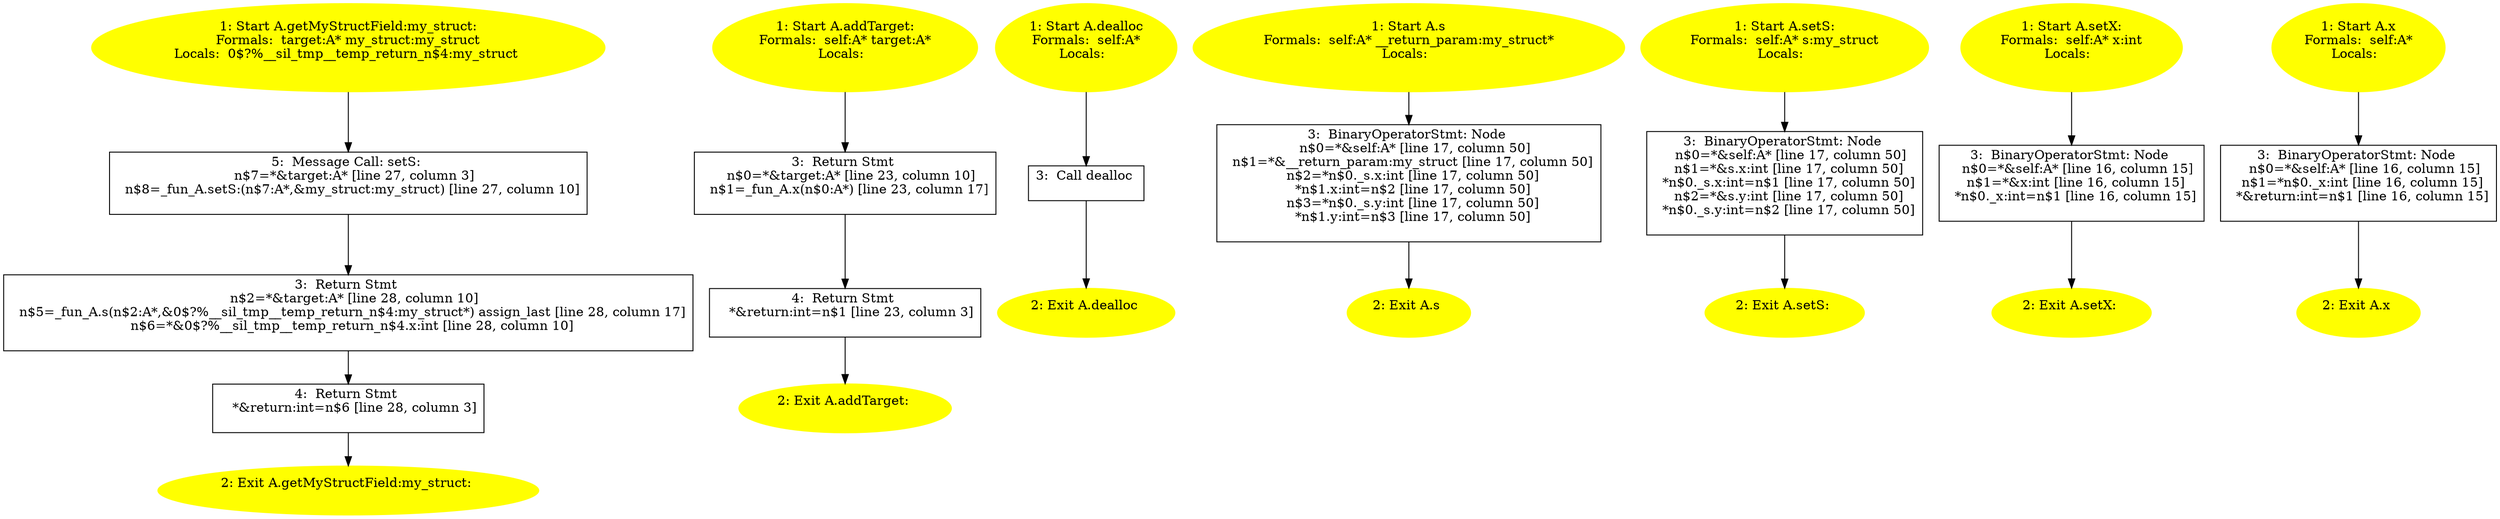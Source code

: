/* @generated */
digraph cfg {
"getMyStructField:my_struct:#A(class A)#class.35da25720e80922866aa41dc70b313cb_1" [label="1: Start A.getMyStructField:my_struct:\nFormals:  target:A* my_struct:my_struct\nLocals:  0$?%__sil_tmp__temp_return_n$4:my_struct \n  " color=yellow style=filled]
	

	 "getMyStructField:my_struct:#A(class A)#class.35da25720e80922866aa41dc70b313cb_1" -> "getMyStructField:my_struct:#A(class A)#class.35da25720e80922866aa41dc70b313cb_5" ;
"getMyStructField:my_struct:#A(class A)#class.35da25720e80922866aa41dc70b313cb_2" [label="2: Exit A.getMyStructField:my_struct: \n  " color=yellow style=filled]
	

"getMyStructField:my_struct:#A(class A)#class.35da25720e80922866aa41dc70b313cb_3" [label="3:  Return Stmt \n   n$2=*&target:A* [line 28, column 10]\n  n$5=_fun_A.s(n$2:A*,&0$?%__sil_tmp__temp_return_n$4:my_struct*) assign_last [line 28, column 17]\n  n$6=*&0$?%__sil_tmp__temp_return_n$4.x:int [line 28, column 10]\n " shape="box"]
	

	 "getMyStructField:my_struct:#A(class A)#class.35da25720e80922866aa41dc70b313cb_3" -> "getMyStructField:my_struct:#A(class A)#class.35da25720e80922866aa41dc70b313cb_4" ;
"getMyStructField:my_struct:#A(class A)#class.35da25720e80922866aa41dc70b313cb_4" [label="4:  Return Stmt \n   *&return:int=n$6 [line 28, column 3]\n " shape="box"]
	

	 "getMyStructField:my_struct:#A(class A)#class.35da25720e80922866aa41dc70b313cb_4" -> "getMyStructField:my_struct:#A(class A)#class.35da25720e80922866aa41dc70b313cb_2" ;
"getMyStructField:my_struct:#A(class A)#class.35da25720e80922866aa41dc70b313cb_5" [label="5:  Message Call: setS: \n   n$7=*&target:A* [line 27, column 3]\n  n$8=_fun_A.setS:(n$7:A*,&my_struct:my_struct) [line 27, column 10]\n " shape="box"]
	

	 "getMyStructField:my_struct:#A(class A)#class.35da25720e80922866aa41dc70b313cb_5" -> "getMyStructField:my_struct:#A(class A)#class.35da25720e80922866aa41dc70b313cb_3" ;
"addTarget:#A(class A)#instance.ca26ddd02ac11fb266531b38b6edef27_1" [label="1: Start A.addTarget:\nFormals:  self:A* target:A*\nLocals:  \n  " color=yellow style=filled]
	

	 "addTarget:#A(class A)#instance.ca26ddd02ac11fb266531b38b6edef27_1" -> "addTarget:#A(class A)#instance.ca26ddd02ac11fb266531b38b6edef27_3" ;
"addTarget:#A(class A)#instance.ca26ddd02ac11fb266531b38b6edef27_2" [label="2: Exit A.addTarget: \n  " color=yellow style=filled]
	

"addTarget:#A(class A)#instance.ca26ddd02ac11fb266531b38b6edef27_3" [label="3:  Return Stmt \n   n$0=*&target:A* [line 23, column 10]\n  n$1=_fun_A.x(n$0:A*) [line 23, column 17]\n " shape="box"]
	

	 "addTarget:#A(class A)#instance.ca26ddd02ac11fb266531b38b6edef27_3" -> "addTarget:#A(class A)#instance.ca26ddd02ac11fb266531b38b6edef27_4" ;
"addTarget:#A(class A)#instance.ca26ddd02ac11fb266531b38b6edef27_4" [label="4:  Return Stmt \n   *&return:int=n$1 [line 23, column 3]\n " shape="box"]
	

	 "addTarget:#A(class A)#instance.ca26ddd02ac11fb266531b38b6edef27_4" -> "addTarget:#A(class A)#instance.ca26ddd02ac11fb266531b38b6edef27_2" ;
"dealloc#A#instance.55ac864e91dcd5d484e8ab7d8eb94fcb_1" [label="1: Start A.dealloc\nFormals:  self:A*\nLocals:  \n  " color=yellow style=filled]
	

	 "dealloc#A#instance.55ac864e91dcd5d484e8ab7d8eb94fcb_1" -> "dealloc#A#instance.55ac864e91dcd5d484e8ab7d8eb94fcb_3" ;
"dealloc#A#instance.55ac864e91dcd5d484e8ab7d8eb94fcb_2" [label="2: Exit A.dealloc \n  " color=yellow style=filled]
	

"dealloc#A#instance.55ac864e91dcd5d484e8ab7d8eb94fcb_3" [label="3:  Call dealloc \n  " shape="box"]
	

	 "dealloc#A#instance.55ac864e91dcd5d484e8ab7d8eb94fcb_3" -> "dealloc#A#instance.55ac864e91dcd5d484e8ab7d8eb94fcb_2" ;
"s#A(struct my_struct)#instance.8b615eca1cde58c02b016bbbf517c211_1" [label="1: Start A.s\nFormals:  self:A* __return_param:my_struct*\nLocals:  \n  " color=yellow style=filled]
	

	 "s#A(struct my_struct)#instance.8b615eca1cde58c02b016bbbf517c211_1" -> "s#A(struct my_struct)#instance.8b615eca1cde58c02b016bbbf517c211_3" ;
"s#A(struct my_struct)#instance.8b615eca1cde58c02b016bbbf517c211_2" [label="2: Exit A.s \n  " color=yellow style=filled]
	

"s#A(struct my_struct)#instance.8b615eca1cde58c02b016bbbf517c211_3" [label="3:  BinaryOperatorStmt: Node \n   n$0=*&self:A* [line 17, column 50]\n  n$1=*&__return_param:my_struct [line 17, column 50]\n  n$2=*n$0._s.x:int [line 17, column 50]\n  *n$1.x:int=n$2 [line 17, column 50]\n  n$3=*n$0._s.y:int [line 17, column 50]\n  *n$1.y:int=n$3 [line 17, column 50]\n " shape="box"]
	

	 "s#A(struct my_struct)#instance.8b615eca1cde58c02b016bbbf517c211_3" -> "s#A(struct my_struct)#instance.8b615eca1cde58c02b016bbbf517c211_2" ;
"setS:#A#instance.190e00a9f8a69bd26b1a4e2b795d840c_1" [label="1: Start A.setS:\nFormals:  self:A* s:my_struct\nLocals:  \n  " color=yellow style=filled]
	

	 "setS:#A#instance.190e00a9f8a69bd26b1a4e2b795d840c_1" -> "setS:#A#instance.190e00a9f8a69bd26b1a4e2b795d840c_3" ;
"setS:#A#instance.190e00a9f8a69bd26b1a4e2b795d840c_2" [label="2: Exit A.setS: \n  " color=yellow style=filled]
	

"setS:#A#instance.190e00a9f8a69bd26b1a4e2b795d840c_3" [label="3:  BinaryOperatorStmt: Node \n   n$0=*&self:A* [line 17, column 50]\n  n$1=*&s.x:int [line 17, column 50]\n  *n$0._s.x:int=n$1 [line 17, column 50]\n  n$2=*&s.y:int [line 17, column 50]\n  *n$0._s.y:int=n$2 [line 17, column 50]\n " shape="box"]
	

	 "setS:#A#instance.190e00a9f8a69bd26b1a4e2b795d840c_3" -> "setS:#A#instance.190e00a9f8a69bd26b1a4e2b795d840c_2" ;
"setX:#A#instance.00c5402542b9aade8ca8191be56dcd87_1" [label="1: Start A.setX:\nFormals:  self:A* x:int\nLocals:  \n  " color=yellow style=filled]
	

	 "setX:#A#instance.00c5402542b9aade8ca8191be56dcd87_1" -> "setX:#A#instance.00c5402542b9aade8ca8191be56dcd87_3" ;
"setX:#A#instance.00c5402542b9aade8ca8191be56dcd87_2" [label="2: Exit A.setX: \n  " color=yellow style=filled]
	

"setX:#A#instance.00c5402542b9aade8ca8191be56dcd87_3" [label="3:  BinaryOperatorStmt: Node \n   n$0=*&self:A* [line 16, column 15]\n  n$1=*&x:int [line 16, column 15]\n  *n$0._x:int=n$1 [line 16, column 15]\n " shape="box"]
	

	 "setX:#A#instance.00c5402542b9aade8ca8191be56dcd87_3" -> "setX:#A#instance.00c5402542b9aade8ca8191be56dcd87_2" ;
"x#A#instance.37ea1b3cd5342ae67c7383da2227f91f_1" [label="1: Start A.x\nFormals:  self:A*\nLocals:  \n  " color=yellow style=filled]
	

	 "x#A#instance.37ea1b3cd5342ae67c7383da2227f91f_1" -> "x#A#instance.37ea1b3cd5342ae67c7383da2227f91f_3" ;
"x#A#instance.37ea1b3cd5342ae67c7383da2227f91f_2" [label="2: Exit A.x \n  " color=yellow style=filled]
	

"x#A#instance.37ea1b3cd5342ae67c7383da2227f91f_3" [label="3:  BinaryOperatorStmt: Node \n   n$0=*&self:A* [line 16, column 15]\n  n$1=*n$0._x:int [line 16, column 15]\n  *&return:int=n$1 [line 16, column 15]\n " shape="box"]
	

	 "x#A#instance.37ea1b3cd5342ae67c7383da2227f91f_3" -> "x#A#instance.37ea1b3cd5342ae67c7383da2227f91f_2" ;
}
